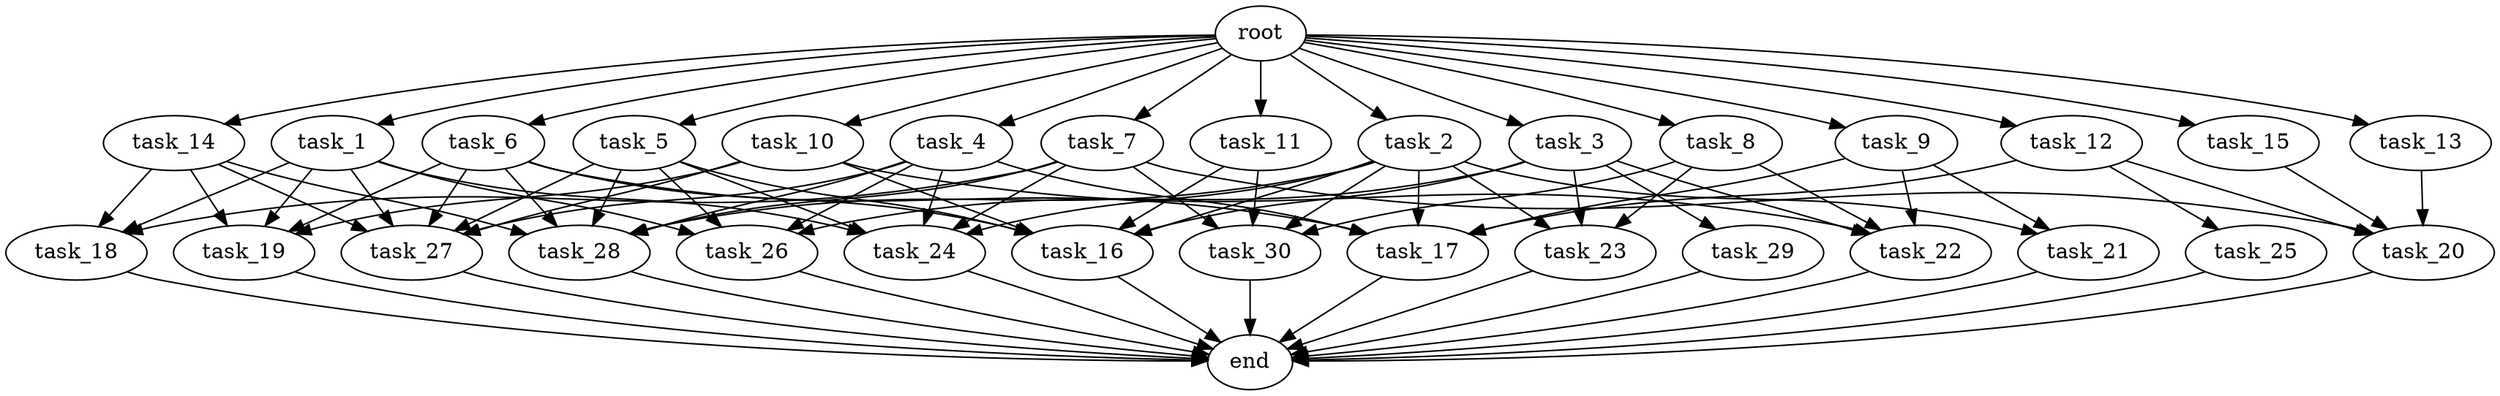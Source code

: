 digraph G {
  root [size="0.000000e+00"];
  task_1 [size="6.923891e+10"];
  task_2 [size="2.062396e+10"];
  task_3 [size="6.398617e+10"];
  task_4 [size="5.231346e+10"];
  task_5 [size="4.120901e+10"];
  task_6 [size="9.380958e+10"];
  task_7 [size="6.105769e+10"];
  task_8 [size="3.771745e+09"];
  task_9 [size="1.800825e+10"];
  task_10 [size="4.999376e+10"];
  task_11 [size="9.503030e+10"];
  task_12 [size="6.272289e+10"];
  task_13 [size="7.826048e+10"];
  task_14 [size="3.479188e+10"];
  task_15 [size="4.669584e+08"];
  task_16 [size="2.357154e+10"];
  task_17 [size="1.175961e+10"];
  task_18 [size="5.302460e+10"];
  task_19 [size="9.577429e+09"];
  task_20 [size="3.619651e+10"];
  task_21 [size="7.611521e+10"];
  task_22 [size="5.397689e+10"];
  task_23 [size="2.193542e+10"];
  task_24 [size="7.703542e+10"];
  task_25 [size="6.593612e+10"];
  task_26 [size="2.764989e+10"];
  task_27 [size="1.937996e+10"];
  task_28 [size="7.966333e+10"];
  task_29 [size="6.852752e+10"];
  task_30 [size="9.685770e+10"];
  end [size="0.000000e+00"];

  root -> task_1 [size="1.000000e-12"];
  root -> task_2 [size="1.000000e-12"];
  root -> task_3 [size="1.000000e-12"];
  root -> task_4 [size="1.000000e-12"];
  root -> task_5 [size="1.000000e-12"];
  root -> task_6 [size="1.000000e-12"];
  root -> task_7 [size="1.000000e-12"];
  root -> task_8 [size="1.000000e-12"];
  root -> task_9 [size="1.000000e-12"];
  root -> task_10 [size="1.000000e-12"];
  root -> task_11 [size="1.000000e-12"];
  root -> task_12 [size="1.000000e-12"];
  root -> task_13 [size="1.000000e-12"];
  root -> task_14 [size="1.000000e-12"];
  root -> task_15 [size="1.000000e-12"];
  task_1 -> task_18 [size="1.767487e+08"];
  task_1 -> task_19 [size="2.394357e+07"];
  task_1 -> task_24 [size="1.540708e+08"];
  task_1 -> task_26 [size="6.912474e+07"];
  task_1 -> task_27 [size="3.229994e+07"];
  task_2 -> task_16 [size="3.928591e+07"];
  task_2 -> task_17 [size="2.351921e+07"];
  task_2 -> task_21 [size="3.805761e+08"];
  task_2 -> task_23 [size="7.311807e+07"];
  task_2 -> task_24 [size="1.540708e+08"];
  task_2 -> task_28 [size="1.327722e+08"];
  task_2 -> task_30 [size="2.421442e+08"];
  task_3 -> task_16 [size="3.928591e+07"];
  task_3 -> task_22 [size="1.349422e+08"];
  task_3 -> task_23 [size="7.311807e+07"];
  task_3 -> task_26 [size="6.912474e+07"];
  task_3 -> task_29 [size="6.852752e+08"];
  task_4 -> task_17 [size="2.351921e+07"];
  task_4 -> task_24 [size="1.540708e+08"];
  task_4 -> task_26 [size="6.912474e+07"];
  task_4 -> task_27 [size="3.229994e+07"];
  task_4 -> task_28 [size="1.327722e+08"];
  task_5 -> task_16 [size="3.928591e+07"];
  task_5 -> task_24 [size="1.540708e+08"];
  task_5 -> task_26 [size="6.912474e+07"];
  task_5 -> task_27 [size="3.229994e+07"];
  task_5 -> task_28 [size="1.327722e+08"];
  task_6 -> task_16 [size="3.928591e+07"];
  task_6 -> task_17 [size="2.351921e+07"];
  task_6 -> task_19 [size="2.394357e+07"];
  task_6 -> task_27 [size="3.229994e+07"];
  task_6 -> task_28 [size="1.327722e+08"];
  task_7 -> task_18 [size="1.767487e+08"];
  task_7 -> task_20 [size="9.049128e+07"];
  task_7 -> task_24 [size="1.540708e+08"];
  task_7 -> task_28 [size="1.327722e+08"];
  task_7 -> task_30 [size="2.421442e+08"];
  task_8 -> task_22 [size="1.349422e+08"];
  task_8 -> task_23 [size="7.311807e+07"];
  task_8 -> task_30 [size="2.421442e+08"];
  task_9 -> task_17 [size="2.351921e+07"];
  task_9 -> task_21 [size="3.805761e+08"];
  task_9 -> task_22 [size="1.349422e+08"];
  task_10 -> task_16 [size="3.928591e+07"];
  task_10 -> task_19 [size="2.394357e+07"];
  task_10 -> task_22 [size="1.349422e+08"];
  task_10 -> task_27 [size="3.229994e+07"];
  task_11 -> task_16 [size="3.928591e+07"];
  task_11 -> task_30 [size="2.421442e+08"];
  task_12 -> task_17 [size="2.351921e+07"];
  task_12 -> task_20 [size="9.049128e+07"];
  task_12 -> task_25 [size="6.593612e+08"];
  task_13 -> task_20 [size="9.049128e+07"];
  task_14 -> task_18 [size="1.767487e+08"];
  task_14 -> task_19 [size="2.394357e+07"];
  task_14 -> task_27 [size="3.229994e+07"];
  task_14 -> task_28 [size="1.327722e+08"];
  task_15 -> task_20 [size="9.049128e+07"];
  task_16 -> end [size="1.000000e-12"];
  task_17 -> end [size="1.000000e-12"];
  task_18 -> end [size="1.000000e-12"];
  task_19 -> end [size="1.000000e-12"];
  task_20 -> end [size="1.000000e-12"];
  task_21 -> end [size="1.000000e-12"];
  task_22 -> end [size="1.000000e-12"];
  task_23 -> end [size="1.000000e-12"];
  task_24 -> end [size="1.000000e-12"];
  task_25 -> end [size="1.000000e-12"];
  task_26 -> end [size="1.000000e-12"];
  task_27 -> end [size="1.000000e-12"];
  task_28 -> end [size="1.000000e-12"];
  task_29 -> end [size="1.000000e-12"];
  task_30 -> end [size="1.000000e-12"];
}
